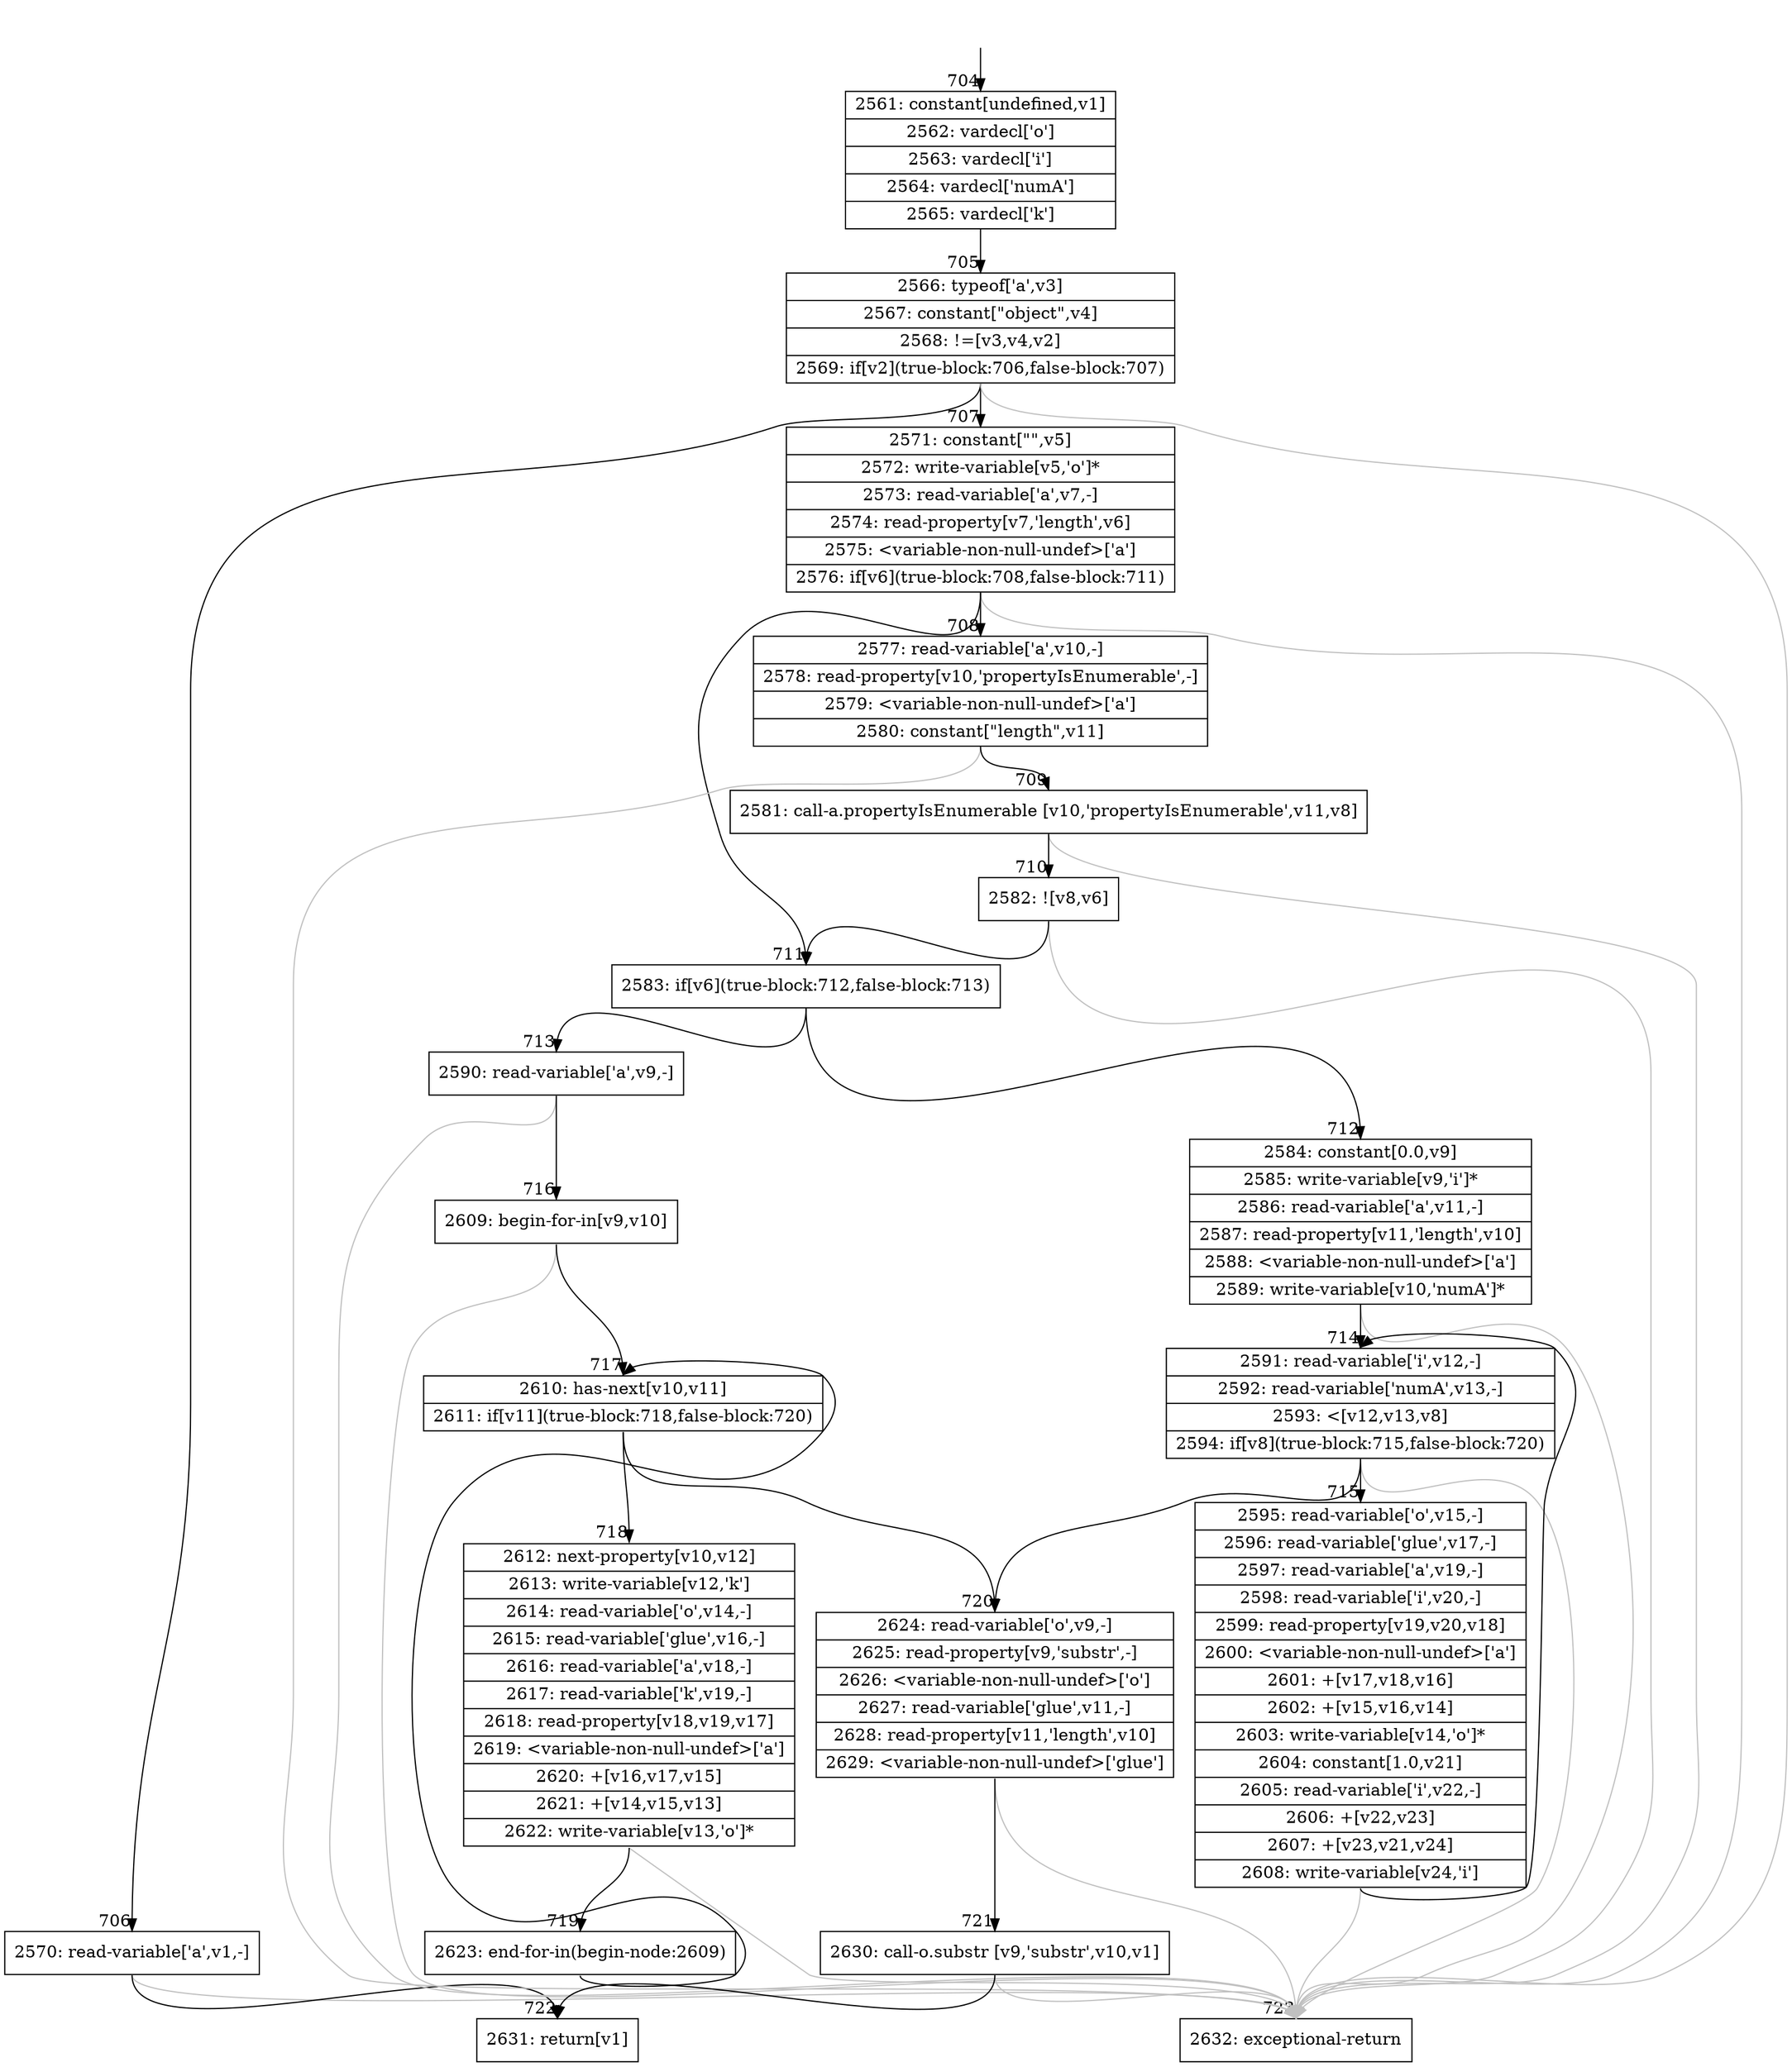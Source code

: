 digraph {
rankdir="TD"
BB_entry35[shape=none,label=""];
BB_entry35 -> BB704 [tailport=s, headport=n, headlabel="    704"]
BB704 [shape=record label="{2561: constant[undefined,v1]|2562: vardecl['o']|2563: vardecl['i']|2564: vardecl['numA']|2565: vardecl['k']}" ] 
BB704 -> BB705 [tailport=s, headport=n, headlabel="      705"]
BB705 [shape=record label="{2566: typeof['a',v3]|2567: constant[\"object\",v4]|2568: !=[v3,v4,v2]|2569: if[v2](true-block:706,false-block:707)}" ] 
BB705 -> BB706 [tailport=s, headport=n, headlabel="      706"]
BB705 -> BB707 [tailport=s, headport=n, headlabel="      707"]
BB705 -> BB723 [tailport=s, headport=n, color=gray, headlabel="      723"]
BB706 [shape=record label="{2570: read-variable['a',v1,-]}" ] 
BB706 -> BB722 [tailport=s, headport=n, headlabel="      722"]
BB706 -> BB723 [tailport=s, headport=n, color=gray]
BB707 [shape=record label="{2571: constant[\"\",v5]|2572: write-variable[v5,'o']*|2573: read-variable['a',v7,-]|2574: read-property[v7,'length',v6]|2575: \<variable-non-null-undef\>['a']|2576: if[v6](true-block:708,false-block:711)}" ] 
BB707 -> BB711 [tailport=s, headport=n, headlabel="      711"]
BB707 -> BB708 [tailport=s, headport=n, headlabel="      708"]
BB707 -> BB723 [tailport=s, headport=n, color=gray]
BB708 [shape=record label="{2577: read-variable['a',v10,-]|2578: read-property[v10,'propertyIsEnumerable',-]|2579: \<variable-non-null-undef\>['a']|2580: constant[\"length\",v11]}" ] 
BB708 -> BB709 [tailport=s, headport=n, headlabel="      709"]
BB708 -> BB723 [tailport=s, headport=n, color=gray]
BB709 [shape=record label="{2581: call-a.propertyIsEnumerable [v10,'propertyIsEnumerable',v11,v8]}" ] 
BB709 -> BB710 [tailport=s, headport=n, headlabel="      710"]
BB709 -> BB723 [tailport=s, headport=n, color=gray]
BB710 [shape=record label="{2582: ![v8,v6]}" ] 
BB710 -> BB711 [tailport=s, headport=n]
BB710 -> BB723 [tailport=s, headport=n, color=gray]
BB711 [shape=record label="{2583: if[v6](true-block:712,false-block:713)}" ] 
BB711 -> BB712 [tailport=s, headport=n, headlabel="      712"]
BB711 -> BB713 [tailport=s, headport=n, headlabel="      713"]
BB712 [shape=record label="{2584: constant[0.0,v9]|2585: write-variable[v9,'i']*|2586: read-variable['a',v11,-]|2587: read-property[v11,'length',v10]|2588: \<variable-non-null-undef\>['a']|2589: write-variable[v10,'numA']*}" ] 
BB712 -> BB714 [tailport=s, headport=n, headlabel="      714"]
BB712 -> BB723 [tailport=s, headport=n, color=gray]
BB713 [shape=record label="{2590: read-variable['a',v9,-]}" ] 
BB713 -> BB716 [tailport=s, headport=n, headlabel="      716"]
BB713 -> BB723 [tailport=s, headport=n, color=gray]
BB714 [shape=record label="{2591: read-variable['i',v12,-]|2592: read-variable['numA',v13,-]|2593: \<[v12,v13,v8]|2594: if[v8](true-block:715,false-block:720)}" ] 
BB714 -> BB715 [tailport=s, headport=n, headlabel="      715"]
BB714 -> BB720 [tailport=s, headport=n, headlabel="      720"]
BB714 -> BB723 [tailport=s, headport=n, color=gray]
BB715 [shape=record label="{2595: read-variable['o',v15,-]|2596: read-variable['glue',v17,-]|2597: read-variable['a',v19,-]|2598: read-variable['i',v20,-]|2599: read-property[v19,v20,v18]|2600: \<variable-non-null-undef\>['a']|2601: +[v17,v18,v16]|2602: +[v15,v16,v14]|2603: write-variable[v14,'o']*|2604: constant[1.0,v21]|2605: read-variable['i',v22,-]|2606: +[v22,v23]|2607: +[v23,v21,v24]|2608: write-variable[v24,'i']}" ] 
BB715 -> BB714 [tailport=s, headport=n]
BB715 -> BB723 [tailport=s, headport=n, color=gray]
BB716 [shape=record label="{2609: begin-for-in[v9,v10]}" ] 
BB716 -> BB717 [tailport=s, headport=n, headlabel="      717"]
BB716 -> BB723 [tailport=s, headport=n, color=gray]
BB717 [shape=record label="{2610: has-next[v10,v11]|2611: if[v11](true-block:718,false-block:720)}" ] 
BB717 -> BB718 [tailport=s, headport=n, headlabel="      718"]
BB717 -> BB720 [tailport=s, headport=n]
BB718 [shape=record label="{2612: next-property[v10,v12]|2613: write-variable[v12,'k']|2614: read-variable['o',v14,-]|2615: read-variable['glue',v16,-]|2616: read-variable['a',v18,-]|2617: read-variable['k',v19,-]|2618: read-property[v18,v19,v17]|2619: \<variable-non-null-undef\>['a']|2620: +[v16,v17,v15]|2621: +[v14,v15,v13]|2622: write-variable[v13,'o']*}" ] 
BB718 -> BB719 [tailport=s, headport=n, headlabel="      719"]
BB718 -> BB723 [tailport=s, headport=n, color=gray]
BB719 [shape=record label="{2623: end-for-in(begin-node:2609)}" ] 
BB719 -> BB717 [tailport=s, headport=n]
BB720 [shape=record label="{2624: read-variable['o',v9,-]|2625: read-property[v9,'substr',-]|2626: \<variable-non-null-undef\>['o']|2627: read-variable['glue',v11,-]|2628: read-property[v11,'length',v10]|2629: \<variable-non-null-undef\>['glue']}" ] 
BB720 -> BB721 [tailport=s, headport=n, headlabel="      721"]
BB720 -> BB723 [tailport=s, headport=n, color=gray]
BB721 [shape=record label="{2630: call-o.substr [v9,'substr',v10,v1]}" ] 
BB721 -> BB722 [tailport=s, headport=n]
BB721 -> BB723 [tailport=s, headport=n, color=gray]
BB722 [shape=record label="{2631: return[v1]}" ] 
BB723 [shape=record label="{2632: exceptional-return}" ] 
//#$~ 524
}
